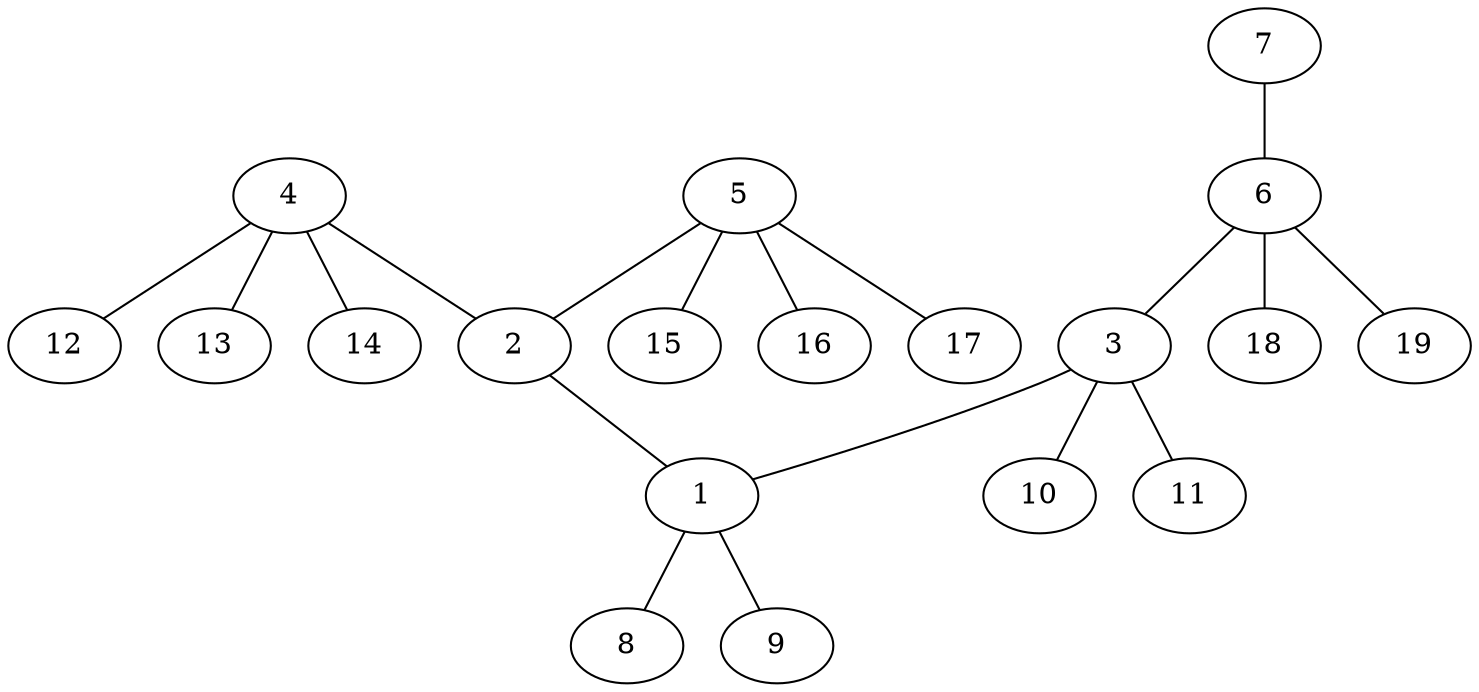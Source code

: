 graph molecule_4016 {
	1	 [chem=C];
	8	 [chem=H];
	1 -- 8	 [valence=1];
	9	 [chem=H];
	1 -- 9	 [valence=1];
	2	 [chem=N];
	2 -- 1	 [valence=1];
	3	 [chem=C];
	3 -- 1	 [valence=1];
	10	 [chem=H];
	3 -- 10	 [valence=1];
	11	 [chem=H];
	3 -- 11	 [valence=1];
	4	 [chem=C];
	4 -- 2	 [valence=1];
	12	 [chem=H];
	4 -- 12	 [valence=1];
	13	 [chem=H];
	4 -- 13	 [valence=1];
	14	 [chem=H];
	4 -- 14	 [valence=1];
	5	 [chem=C];
	5 -- 2	 [valence=1];
	15	 [chem=H];
	5 -- 15	 [valence=1];
	16	 [chem=H];
	5 -- 16	 [valence=1];
	17	 [chem=H];
	5 -- 17	 [valence=1];
	6	 [chem=C];
	6 -- 3	 [valence=1];
	18	 [chem=H];
	6 -- 18	 [valence=1];
	19	 [chem=H];
	6 -- 19	 [valence=1];
	7	 [chem=Cl];
	7 -- 6	 [valence=1];
}
